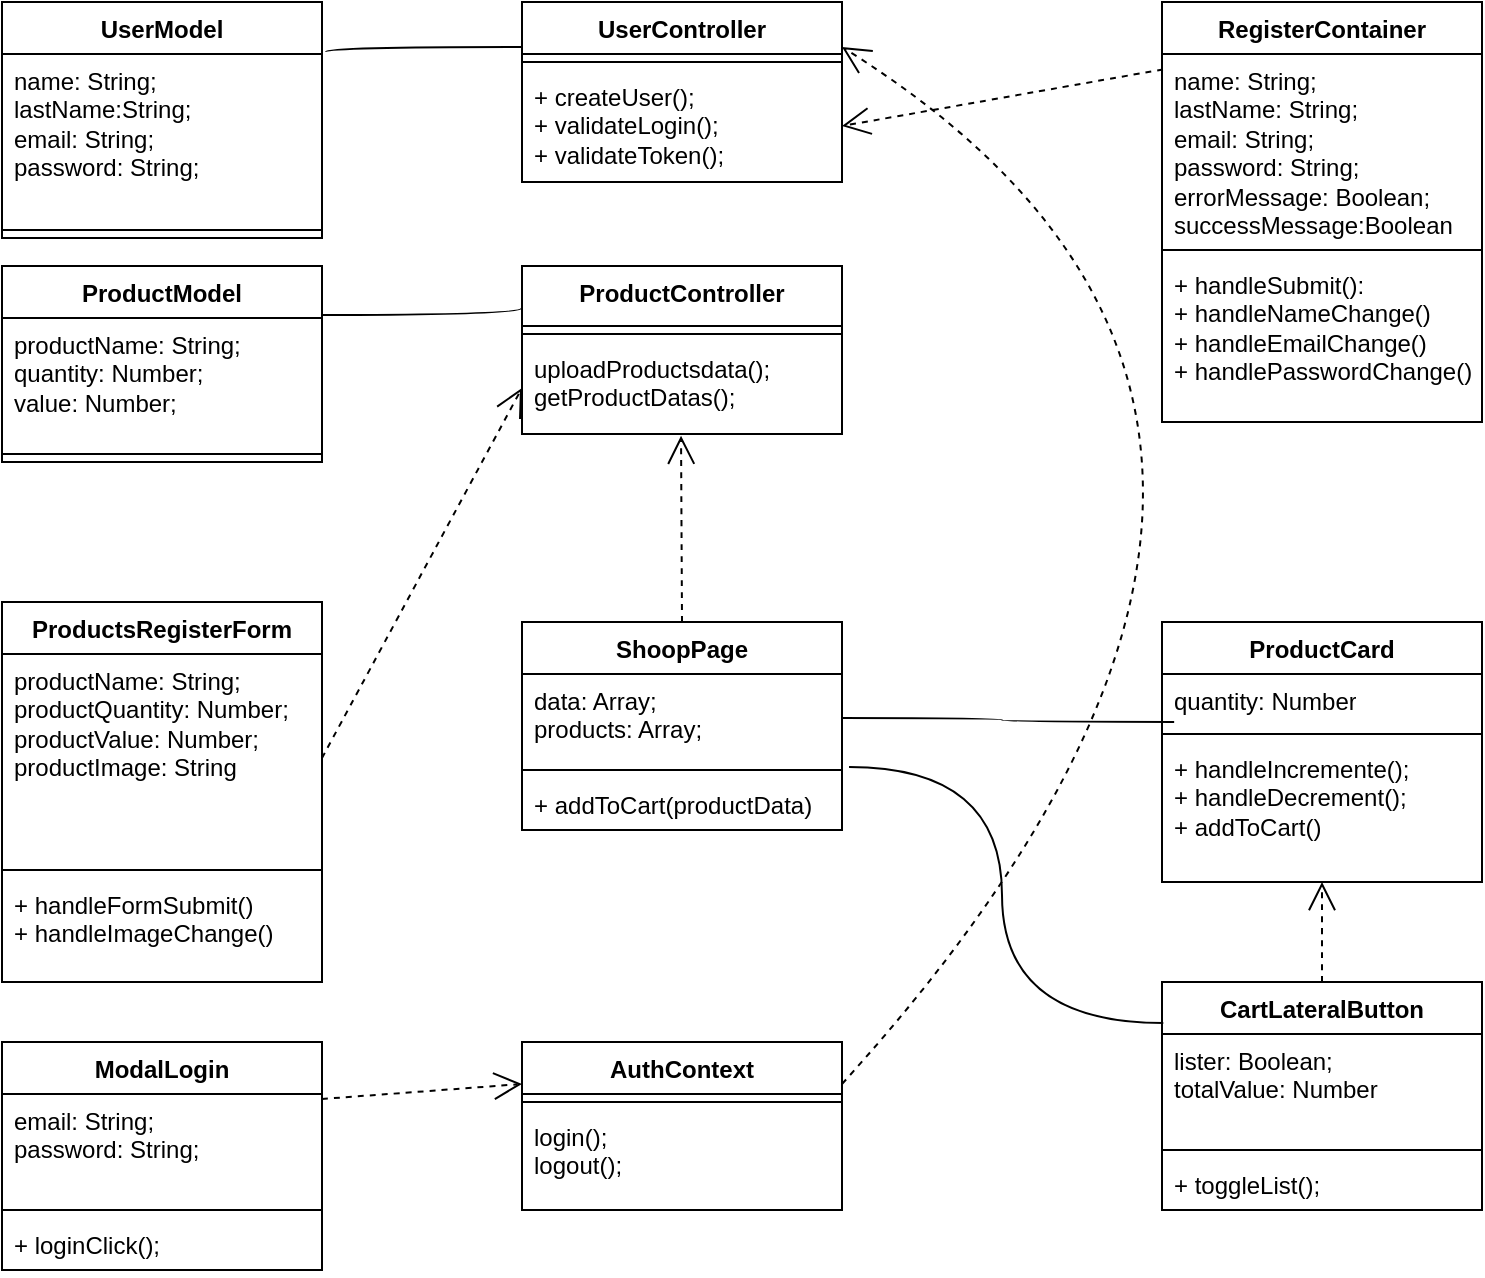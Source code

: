 <mxfile version="26.2.12">
  <diagram name="Página-1" id="Y1FP3HlPy7rzhgfdf_Ig">
    <mxGraphModel grid="1" page="1" gridSize="10" guides="1" tooltips="1" connect="1" arrows="1" fold="1" pageScale="1" pageWidth="827" pageHeight="1169" math="0" shadow="0">
      <root>
        <mxCell id="0" />
        <mxCell id="1" parent="0" />
        <mxCell id="P4cT8IHg-RiuVcusC7Rd-1" value="UserModel" style="swimlane;fontStyle=1;align=center;verticalAlign=top;childLayout=stackLayout;horizontal=1;startSize=26;horizontalStack=0;resizeParent=1;resizeParentMax=0;resizeLast=0;collapsible=1;marginBottom=0;whiteSpace=wrap;html=1;" vertex="1" parent="1">
          <mxGeometry x="60" y="430" width="160" height="118" as="geometry" />
        </mxCell>
        <mxCell id="P4cT8IHg-RiuVcusC7Rd-2" value="name: String;&lt;div&gt;lastName:String;&lt;/div&gt;&lt;div&gt;email: String;&lt;/div&gt;&lt;div&gt;password: String;&lt;/div&gt;" style="text;strokeColor=none;fillColor=none;align=left;verticalAlign=top;spacingLeft=4;spacingRight=4;overflow=hidden;rotatable=0;points=[[0,0.5],[1,0.5]];portConstraint=eastwest;whiteSpace=wrap;html=1;" vertex="1" parent="P4cT8IHg-RiuVcusC7Rd-1">
          <mxGeometry y="26" width="160" height="84" as="geometry" />
        </mxCell>
        <mxCell id="P4cT8IHg-RiuVcusC7Rd-3" value="" style="line;strokeWidth=1;fillColor=none;align=left;verticalAlign=middle;spacingTop=-1;spacingLeft=3;spacingRight=3;rotatable=0;labelPosition=right;points=[];portConstraint=eastwest;strokeColor=inherit;" vertex="1" parent="P4cT8IHg-RiuVcusC7Rd-1">
          <mxGeometry y="110" width="160" height="8" as="geometry" />
        </mxCell>
        <mxCell id="P4cT8IHg-RiuVcusC7Rd-5" value="ProductModel" style="swimlane;fontStyle=1;align=center;verticalAlign=top;childLayout=stackLayout;horizontal=1;startSize=26;horizontalStack=0;resizeParent=1;resizeParentMax=0;resizeLast=0;collapsible=1;marginBottom=0;whiteSpace=wrap;html=1;" vertex="1" parent="1">
          <mxGeometry x="60" y="562" width="160" height="98" as="geometry" />
        </mxCell>
        <mxCell id="P4cT8IHg-RiuVcusC7Rd-6" value="productName: String;&lt;div&gt;quantity: Number;&lt;/div&gt;&lt;div&gt;value: Number;&lt;/div&gt;" style="text;strokeColor=none;fillColor=none;align=left;verticalAlign=top;spacingLeft=4;spacingRight=4;overflow=hidden;rotatable=0;points=[[0,0.5],[1,0.5]];portConstraint=eastwest;whiteSpace=wrap;html=1;" vertex="1" parent="P4cT8IHg-RiuVcusC7Rd-5">
          <mxGeometry y="26" width="160" height="64" as="geometry" />
        </mxCell>
        <mxCell id="P4cT8IHg-RiuVcusC7Rd-7" value="" style="line;strokeWidth=1;fillColor=none;align=left;verticalAlign=middle;spacingTop=-1;spacingLeft=3;spacingRight=3;rotatable=0;labelPosition=right;points=[];portConstraint=eastwest;strokeColor=inherit;" vertex="1" parent="P4cT8IHg-RiuVcusC7Rd-5">
          <mxGeometry y="90" width="160" height="8" as="geometry" />
        </mxCell>
        <mxCell id="P4cT8IHg-RiuVcusC7Rd-9" value="ProductController" style="swimlane;fontStyle=1;align=center;verticalAlign=top;childLayout=stackLayout;horizontal=1;startSize=30;horizontalStack=0;resizeParent=1;resizeParentMax=0;resizeLast=0;collapsible=1;marginBottom=0;whiteSpace=wrap;html=1;" vertex="1" parent="1">
          <mxGeometry x="320" y="562" width="160" height="84" as="geometry" />
        </mxCell>
        <mxCell id="P4cT8IHg-RiuVcusC7Rd-11" value="" style="line;strokeWidth=1;fillColor=none;align=left;verticalAlign=middle;spacingTop=-1;spacingLeft=3;spacingRight=3;rotatable=0;labelPosition=right;points=[];portConstraint=eastwest;strokeColor=inherit;" vertex="1" parent="P4cT8IHg-RiuVcusC7Rd-9">
          <mxGeometry y="30" width="160" height="8" as="geometry" />
        </mxCell>
        <mxCell id="P4cT8IHg-RiuVcusC7Rd-12" value="uploadProductsdata();&lt;div&gt;getProductDatas();&lt;/div&gt;" style="text;strokeColor=none;fillColor=none;align=left;verticalAlign=top;spacingLeft=4;spacingRight=4;overflow=hidden;rotatable=0;points=[[0,0.5],[1,0.5]];portConstraint=eastwest;whiteSpace=wrap;html=1;" vertex="1" parent="P4cT8IHg-RiuVcusC7Rd-9">
          <mxGeometry y="38" width="160" height="46" as="geometry" />
        </mxCell>
        <mxCell id="P4cT8IHg-RiuVcusC7Rd-13" value="UserController" style="swimlane;fontStyle=1;align=center;verticalAlign=top;childLayout=stackLayout;horizontal=1;startSize=26;horizontalStack=0;resizeParent=1;resizeParentMax=0;resizeLast=0;collapsible=1;marginBottom=0;whiteSpace=wrap;html=1;" vertex="1" parent="1">
          <mxGeometry x="320" y="430" width="160" height="90" as="geometry" />
        </mxCell>
        <mxCell id="P4cT8IHg-RiuVcusC7Rd-15" value="" style="line;strokeWidth=1;fillColor=none;align=left;verticalAlign=middle;spacingTop=-1;spacingLeft=3;spacingRight=3;rotatable=0;labelPosition=right;points=[];portConstraint=eastwest;strokeColor=inherit;" vertex="1" parent="P4cT8IHg-RiuVcusC7Rd-13">
          <mxGeometry y="26" width="160" height="8" as="geometry" />
        </mxCell>
        <mxCell id="P4cT8IHg-RiuVcusC7Rd-16" value="+&amp;nbsp;createUser();&lt;div&gt;+&amp;nbsp;validateLogin();&lt;/div&gt;&lt;div&gt;+&amp;nbsp;validateToken();&lt;/div&gt;" style="text;strokeColor=none;fillColor=none;align=left;verticalAlign=top;spacingLeft=4;spacingRight=4;overflow=hidden;rotatable=0;points=[[0,0.5],[1,0.5]];portConstraint=eastwest;whiteSpace=wrap;html=1;" vertex="1" parent="P4cT8IHg-RiuVcusC7Rd-13">
          <mxGeometry y="34" width="160" height="56" as="geometry" />
        </mxCell>
        <mxCell id="SzqjxHG-AdRgiQ825ZQZ-1" value="AuthContext" style="swimlane;fontStyle=1;align=center;verticalAlign=top;childLayout=stackLayout;horizontal=1;startSize=26;horizontalStack=0;resizeParent=1;resizeParentMax=0;resizeLast=0;collapsible=1;marginBottom=0;whiteSpace=wrap;html=1;" vertex="1" parent="1">
          <mxGeometry x="320" y="950" width="160" height="84" as="geometry" />
        </mxCell>
        <mxCell id="SzqjxHG-AdRgiQ825ZQZ-3" value="" style="line;strokeWidth=1;fillColor=none;align=left;verticalAlign=middle;spacingTop=-1;spacingLeft=3;spacingRight=3;rotatable=0;labelPosition=right;points=[];portConstraint=eastwest;strokeColor=inherit;" vertex="1" parent="SzqjxHG-AdRgiQ825ZQZ-1">
          <mxGeometry y="26" width="160" height="8" as="geometry" />
        </mxCell>
        <mxCell id="SzqjxHG-AdRgiQ825ZQZ-4" value="login();&lt;div&gt;logout();&lt;/div&gt;" style="text;strokeColor=none;fillColor=none;align=left;verticalAlign=top;spacingLeft=4;spacingRight=4;overflow=hidden;rotatable=0;points=[[0,0.5],[1,0.5]];portConstraint=eastwest;whiteSpace=wrap;html=1;" vertex="1" parent="SzqjxHG-AdRgiQ825ZQZ-1">
          <mxGeometry y="34" width="160" height="50" as="geometry" />
        </mxCell>
        <mxCell id="SzqjxHG-AdRgiQ825ZQZ-13" value="ModalLogin" style="swimlane;fontStyle=1;align=center;verticalAlign=top;childLayout=stackLayout;horizontal=1;startSize=26;horizontalStack=0;resizeParent=1;resizeParentMax=0;resizeLast=0;collapsible=1;marginBottom=0;whiteSpace=wrap;html=1;" vertex="1" parent="1">
          <mxGeometry x="60" y="950" width="160" height="114" as="geometry" />
        </mxCell>
        <mxCell id="SzqjxHG-AdRgiQ825ZQZ-14" value="email: String;&lt;div&gt;password: String;&lt;/div&gt;" style="text;strokeColor=none;fillColor=none;align=left;verticalAlign=top;spacingLeft=4;spacingRight=4;overflow=hidden;rotatable=0;points=[[0,0.5],[1,0.5]];portConstraint=eastwest;whiteSpace=wrap;html=1;" vertex="1" parent="SzqjxHG-AdRgiQ825ZQZ-13">
          <mxGeometry y="26" width="160" height="54" as="geometry" />
        </mxCell>
        <mxCell id="SzqjxHG-AdRgiQ825ZQZ-15" value="" style="line;strokeWidth=1;fillColor=none;align=left;verticalAlign=middle;spacingTop=-1;spacingLeft=3;spacingRight=3;rotatable=0;labelPosition=right;points=[];portConstraint=eastwest;strokeColor=inherit;" vertex="1" parent="SzqjxHG-AdRgiQ825ZQZ-13">
          <mxGeometry y="80" width="160" height="8" as="geometry" />
        </mxCell>
        <mxCell id="SzqjxHG-AdRgiQ825ZQZ-16" value="+ loginClick();" style="text;strokeColor=none;fillColor=none;align=left;verticalAlign=top;spacingLeft=4;spacingRight=4;overflow=hidden;rotatable=0;points=[[0,0.5],[1,0.5]];portConstraint=eastwest;whiteSpace=wrap;html=1;" vertex="1" parent="SzqjxHG-AdRgiQ825ZQZ-13">
          <mxGeometry y="88" width="160" height="26" as="geometry" />
        </mxCell>
        <mxCell id="SzqjxHG-AdRgiQ825ZQZ-17" value="ProductsRegisterForm" style="swimlane;fontStyle=1;align=center;verticalAlign=top;childLayout=stackLayout;horizontal=1;startSize=26;horizontalStack=0;resizeParent=1;resizeParentMax=0;resizeLast=0;collapsible=1;marginBottom=0;whiteSpace=wrap;html=1;" vertex="1" parent="1">
          <mxGeometry x="60" y="730" width="160" height="190" as="geometry" />
        </mxCell>
        <mxCell id="SzqjxHG-AdRgiQ825ZQZ-18" value="productName: String;&lt;div&gt;productQuantity: Number;&lt;/div&gt;&lt;div&gt;productValue: Number;&lt;/div&gt;&lt;div&gt;productImage: String&lt;/div&gt;" style="text;strokeColor=none;fillColor=none;align=left;verticalAlign=top;spacingLeft=4;spacingRight=4;overflow=hidden;rotatable=0;points=[[0,0.5],[1,0.5]];portConstraint=eastwest;whiteSpace=wrap;html=1;" vertex="1" parent="SzqjxHG-AdRgiQ825ZQZ-17">
          <mxGeometry y="26" width="160" height="104" as="geometry" />
        </mxCell>
        <mxCell id="SzqjxHG-AdRgiQ825ZQZ-19" value="" style="line;strokeWidth=1;fillColor=none;align=left;verticalAlign=middle;spacingTop=-1;spacingLeft=3;spacingRight=3;rotatable=0;labelPosition=right;points=[];portConstraint=eastwest;strokeColor=inherit;" vertex="1" parent="SzqjxHG-AdRgiQ825ZQZ-17">
          <mxGeometry y="130" width="160" height="8" as="geometry" />
        </mxCell>
        <mxCell id="SzqjxHG-AdRgiQ825ZQZ-20" value="&lt;div&gt;+ handleFormSubmit()&lt;/div&gt;&lt;div&gt;+ handleImageChange()&lt;/div&gt;" style="text;strokeColor=none;fillColor=none;align=left;verticalAlign=top;spacingLeft=4;spacingRight=4;overflow=hidden;rotatable=0;points=[[0,0.5],[1,0.5]];portConstraint=eastwest;whiteSpace=wrap;html=1;" vertex="1" parent="SzqjxHG-AdRgiQ825ZQZ-17">
          <mxGeometry y="138" width="160" height="52" as="geometry" />
        </mxCell>
        <mxCell id="SzqjxHG-AdRgiQ825ZQZ-21" value="ShoopPage" style="swimlane;fontStyle=1;align=center;verticalAlign=top;childLayout=stackLayout;horizontal=1;startSize=26;horizontalStack=0;resizeParent=1;resizeParentMax=0;resizeLast=0;collapsible=1;marginBottom=0;whiteSpace=wrap;html=1;" vertex="1" parent="1">
          <mxGeometry x="320" y="740" width="160" height="104" as="geometry" />
        </mxCell>
        <mxCell id="SzqjxHG-AdRgiQ825ZQZ-22" value="data: Array;&lt;div&gt;products: Array;&lt;/div&gt;" style="text;strokeColor=none;fillColor=none;align=left;verticalAlign=top;spacingLeft=4;spacingRight=4;overflow=hidden;rotatable=0;points=[[0,0.5],[1,0.5]];portConstraint=eastwest;whiteSpace=wrap;html=1;" vertex="1" parent="SzqjxHG-AdRgiQ825ZQZ-21">
          <mxGeometry y="26" width="160" height="44" as="geometry" />
        </mxCell>
        <mxCell id="SzqjxHG-AdRgiQ825ZQZ-23" value="" style="line;strokeWidth=1;fillColor=none;align=left;verticalAlign=middle;spacingTop=-1;spacingLeft=3;spacingRight=3;rotatable=0;labelPosition=right;points=[];portConstraint=eastwest;strokeColor=inherit;" vertex="1" parent="SzqjxHG-AdRgiQ825ZQZ-21">
          <mxGeometry y="70" width="160" height="8" as="geometry" />
        </mxCell>
        <mxCell id="SzqjxHG-AdRgiQ825ZQZ-24" value="+&amp;nbsp;addToCart(productData)" style="text;strokeColor=none;fillColor=none;align=left;verticalAlign=top;spacingLeft=4;spacingRight=4;overflow=hidden;rotatable=0;points=[[0,0.5],[1,0.5]];portConstraint=eastwest;whiteSpace=wrap;html=1;" vertex="1" parent="SzqjxHG-AdRgiQ825ZQZ-21">
          <mxGeometry y="78" width="160" height="26" as="geometry" />
        </mxCell>
        <mxCell id="SzqjxHG-AdRgiQ825ZQZ-25" value="RegisterContainer" style="swimlane;fontStyle=1;align=center;verticalAlign=top;childLayout=stackLayout;horizontal=1;startSize=26;horizontalStack=0;resizeParent=1;resizeParentMax=0;resizeLast=0;collapsible=1;marginBottom=0;whiteSpace=wrap;html=1;" vertex="1" parent="1">
          <mxGeometry x="640" y="430" width="160" height="210" as="geometry" />
        </mxCell>
        <mxCell id="SzqjxHG-AdRgiQ825ZQZ-26" value="&lt;div&gt;name: String;&amp;nbsp;&amp;nbsp;&lt;/div&gt;&lt;div&gt;lastName: String;&amp;nbsp;&amp;nbsp;&lt;/div&gt;&lt;div&gt;email: String;&lt;/div&gt;&lt;div&gt;&lt;span style=&quot;background-color: transparent; color: light-dark(rgb(0, 0, 0), rgb(255, 255, 255));&quot;&gt;password: String;&lt;/span&gt;&lt;/div&gt;&lt;div&gt;errorMessage: Boolean;&amp;nbsp;&amp;nbsp;&lt;/div&gt;&lt;div&gt;successMessage:Boolean&lt;/div&gt;" style="text;strokeColor=none;fillColor=none;align=left;verticalAlign=top;spacingLeft=4;spacingRight=4;overflow=hidden;rotatable=0;points=[[0,0.5],[1,0.5]];portConstraint=eastwest;whiteSpace=wrap;html=1;" vertex="1" parent="SzqjxHG-AdRgiQ825ZQZ-25">
          <mxGeometry y="26" width="160" height="94" as="geometry" />
        </mxCell>
        <mxCell id="SzqjxHG-AdRgiQ825ZQZ-27" value="" style="line;strokeWidth=1;fillColor=none;align=left;verticalAlign=middle;spacingTop=-1;spacingLeft=3;spacingRight=3;rotatable=0;labelPosition=right;points=[];portConstraint=eastwest;strokeColor=inherit;" vertex="1" parent="SzqjxHG-AdRgiQ825ZQZ-25">
          <mxGeometry y="120" width="160" height="8" as="geometry" />
        </mxCell>
        <mxCell id="SzqjxHG-AdRgiQ825ZQZ-28" value="&lt;div&gt;+ handleSubmit():&lt;/div&gt;&lt;div&gt;+ handleNameChange()&lt;/div&gt;&lt;div&gt;+ handleEmailChange()&lt;/div&gt;&lt;div&gt;+ handlePasswordChange()&lt;/div&gt;" style="text;strokeColor=none;fillColor=none;align=left;verticalAlign=top;spacingLeft=4;spacingRight=4;overflow=hidden;rotatable=0;points=[[0,0.5],[1,0.5]];portConstraint=eastwest;whiteSpace=wrap;html=1;" vertex="1" parent="SzqjxHG-AdRgiQ825ZQZ-25">
          <mxGeometry y="128" width="160" height="82" as="geometry" />
        </mxCell>
        <mxCell id="4yOyN7AzZEc8oYdd8Ltr-21" value="CartLateralButton" style="swimlane;fontStyle=1;align=center;verticalAlign=top;childLayout=stackLayout;horizontal=1;startSize=26;horizontalStack=0;resizeParent=1;resizeParentMax=0;resizeLast=0;collapsible=1;marginBottom=0;whiteSpace=wrap;html=1;" vertex="1" parent="1">
          <mxGeometry x="640" y="920" width="160" height="114" as="geometry" />
        </mxCell>
        <mxCell id="4yOyN7AzZEc8oYdd8Ltr-22" value="lister: Boolean;&lt;div&gt;totalValue: Number&lt;/div&gt;" style="text;strokeColor=none;fillColor=none;align=left;verticalAlign=top;spacingLeft=4;spacingRight=4;overflow=hidden;rotatable=0;points=[[0,0.5],[1,0.5]];portConstraint=eastwest;whiteSpace=wrap;html=1;" vertex="1" parent="4yOyN7AzZEc8oYdd8Ltr-21">
          <mxGeometry y="26" width="160" height="54" as="geometry" />
        </mxCell>
        <mxCell id="4yOyN7AzZEc8oYdd8Ltr-23" value="" style="line;strokeWidth=1;fillColor=none;align=left;verticalAlign=middle;spacingTop=-1;spacingLeft=3;spacingRight=3;rotatable=0;labelPosition=right;points=[];portConstraint=eastwest;strokeColor=inherit;" vertex="1" parent="4yOyN7AzZEc8oYdd8Ltr-21">
          <mxGeometry y="80" width="160" height="8" as="geometry" />
        </mxCell>
        <mxCell id="4yOyN7AzZEc8oYdd8Ltr-24" value="+ toggleList();" style="text;strokeColor=none;fillColor=none;align=left;verticalAlign=top;spacingLeft=4;spacingRight=4;overflow=hidden;rotatable=0;points=[[0,0.5],[1,0.5]];portConstraint=eastwest;whiteSpace=wrap;html=1;" vertex="1" parent="4yOyN7AzZEc8oYdd8Ltr-21">
          <mxGeometry y="88" width="160" height="26" as="geometry" />
        </mxCell>
        <mxCell id="4yOyN7AzZEc8oYdd8Ltr-25" value="ProductCard" style="swimlane;fontStyle=1;align=center;verticalAlign=top;childLayout=stackLayout;horizontal=1;startSize=26;horizontalStack=0;resizeParent=1;resizeParentMax=0;resizeLast=0;collapsible=1;marginBottom=0;whiteSpace=wrap;html=1;" vertex="1" parent="1">
          <mxGeometry x="640" y="740" width="160" height="130" as="geometry" />
        </mxCell>
        <mxCell id="4yOyN7AzZEc8oYdd8Ltr-26" value="quantity: Number" style="text;strokeColor=none;fillColor=none;align=left;verticalAlign=top;spacingLeft=4;spacingRight=4;overflow=hidden;rotatable=0;points=[[0,0.5],[1,0.5]];portConstraint=eastwest;whiteSpace=wrap;html=1;" vertex="1" parent="4yOyN7AzZEc8oYdd8Ltr-25">
          <mxGeometry y="26" width="160" height="26" as="geometry" />
        </mxCell>
        <mxCell id="4yOyN7AzZEc8oYdd8Ltr-27" value="" style="line;strokeWidth=1;fillColor=none;align=left;verticalAlign=middle;spacingTop=-1;spacingLeft=3;spacingRight=3;rotatable=0;labelPosition=right;points=[];portConstraint=eastwest;strokeColor=inherit;" vertex="1" parent="4yOyN7AzZEc8oYdd8Ltr-25">
          <mxGeometry y="52" width="160" height="8" as="geometry" />
        </mxCell>
        <mxCell id="4yOyN7AzZEc8oYdd8Ltr-28" value="+ handleIncremente();&lt;div&gt;+ handleDecrement();&lt;/div&gt;&lt;div&gt;+ addToCart()&lt;/div&gt;" style="text;strokeColor=none;fillColor=none;align=left;verticalAlign=top;spacingLeft=4;spacingRight=4;overflow=hidden;rotatable=0;points=[[0,0.5],[1,0.5]];portConstraint=eastwest;whiteSpace=wrap;html=1;" vertex="1" parent="4yOyN7AzZEc8oYdd8Ltr-25">
          <mxGeometry y="60" width="160" height="70" as="geometry" />
        </mxCell>
        <mxCell id="TNGJdtPsFD_Fr38GxqO2-15" value="" style="endArrow=open;endSize=12;dashed=1;html=1;rounded=0;fontSize=12;curved=1;exitX=0.5;exitY=0;exitDx=0;exitDy=0;entryX=0.497;entryY=1.019;entryDx=0;entryDy=0;entryPerimeter=0;" edge="1" parent="1" source="SzqjxHG-AdRgiQ825ZQZ-21" target="P4cT8IHg-RiuVcusC7Rd-12">
          <mxGeometry width="160" relative="1" as="geometry">
            <mxPoint x="-460" y="1160" as="sourcePoint" />
            <mxPoint x="401" y="652" as="targetPoint" />
          </mxGeometry>
        </mxCell>
        <mxCell id="TNGJdtPsFD_Fr38GxqO2-19" value="" style="endArrow=open;endSize=12;dashed=1;html=1;rounded=0;fontSize=12;curved=1;exitX=1;exitY=0.25;exitDx=0;exitDy=0;entryX=1;entryY=0.25;entryDx=0;entryDy=0;" edge="1" parent="1" source="SzqjxHG-AdRgiQ825ZQZ-1" target="P4cT8IHg-RiuVcusC7Rd-13">
          <mxGeometry width="160" relative="1" as="geometry">
            <mxPoint x="650" y="750" as="sourcePoint" />
            <mxPoint x="810" y="750" as="targetPoint" />
            <Array as="points">
              <mxPoint x="780" y="640" />
            </Array>
          </mxGeometry>
        </mxCell>
        <mxCell id="TNGJdtPsFD_Fr38GxqO2-20" value="" style="endArrow=none;html=1;edgeStyle=orthogonalEdgeStyle;rounded=0;fontSize=12;startSize=8;endSize=8;curved=1;entryX=0;entryY=0.25;entryDx=0;entryDy=0;exitX=1;exitY=0.25;exitDx=0;exitDy=0;" edge="1" parent="1" source="P4cT8IHg-RiuVcusC7Rd-5" target="P4cT8IHg-RiuVcusC7Rd-9">
          <mxGeometry relative="1" as="geometry">
            <mxPoint x="-170" y="810" as="sourcePoint" />
            <mxPoint x="-10" y="810" as="targetPoint" />
            <Array as="points">
              <mxPoint x="320" y="587" />
            </Array>
          </mxGeometry>
        </mxCell>
        <mxCell id="TNGJdtPsFD_Fr38GxqO2-24" value="" style="endArrow=none;html=1;edgeStyle=orthogonalEdgeStyle;rounded=0;fontSize=12;startSize=8;endSize=8;curved=1;entryX=0;entryY=0.25;entryDx=0;entryDy=0;exitX=1.012;exitY=-0.013;exitDx=0;exitDy=0;exitPerimeter=0;" edge="1" parent="1" source="P4cT8IHg-RiuVcusC7Rd-2" target="P4cT8IHg-RiuVcusC7Rd-13">
          <mxGeometry relative="1" as="geometry">
            <mxPoint x="-80" y="760" as="sourcePoint" />
            <mxPoint x="80" y="760" as="targetPoint" />
            <Array as="points">
              <mxPoint x="222" y="453" />
            </Array>
          </mxGeometry>
        </mxCell>
        <mxCell id="TNGJdtPsFD_Fr38GxqO2-27" value="" style="endArrow=open;endSize=12;dashed=1;html=1;rounded=0;fontSize=12;curved=1;entryX=0;entryY=0.25;entryDx=0;entryDy=0;exitX=1;exitY=0.25;exitDx=0;exitDy=0;" edge="1" parent="1" source="SzqjxHG-AdRgiQ825ZQZ-13" target="SzqjxHG-AdRgiQ825ZQZ-1">
          <mxGeometry width="160" relative="1" as="geometry">
            <mxPoint x="-210" y="1220" as="sourcePoint" />
            <mxPoint x="-50" y="1220" as="targetPoint" />
          </mxGeometry>
        </mxCell>
        <mxCell id="TNGJdtPsFD_Fr38GxqO2-29" value="" style="endArrow=none;html=1;edgeStyle=orthogonalEdgeStyle;rounded=0;fontSize=12;startSize=8;endSize=8;curved=1;entryX=0.004;entryY=0.18;entryDx=0;entryDy=0;entryPerimeter=0;exitX=1.022;exitY=1.057;exitDx=0;exitDy=0;exitPerimeter=0;" edge="1" parent="1" source="SzqjxHG-AdRgiQ825ZQZ-22" target="4yOyN7AzZEc8oYdd8Ltr-21">
          <mxGeometry relative="1" as="geometry">
            <mxPoint x="-150" y="970" as="sourcePoint" />
            <mxPoint x="10" y="970" as="targetPoint" />
          </mxGeometry>
        </mxCell>
        <mxCell id="TNGJdtPsFD_Fr38GxqO2-32" value="" style="endArrow=open;endSize=12;dashed=1;html=1;rounded=0;fontSize=12;curved=1;exitX=0.5;exitY=0;exitDx=0;exitDy=0;" edge="1" parent="1" source="4yOyN7AzZEc8oYdd8Ltr-21">
          <mxGeometry width="160" relative="1" as="geometry">
            <mxPoint x="-180" y="920" as="sourcePoint" />
            <mxPoint x="720" y="870" as="targetPoint" />
          </mxGeometry>
        </mxCell>
        <mxCell id="TNGJdtPsFD_Fr38GxqO2-33" value="" style="endArrow=none;html=1;edgeStyle=orthogonalEdgeStyle;rounded=0;fontSize=12;startSize=8;endSize=8;curved=1;exitX=1;exitY=0.5;exitDx=0;exitDy=0;entryX=0.038;entryY=0.921;entryDx=0;entryDy=0;entryPerimeter=0;" edge="1" parent="1" source="SzqjxHG-AdRgiQ825ZQZ-22" target="4yOyN7AzZEc8oYdd8Ltr-26">
          <mxGeometry relative="1" as="geometry">
            <mxPoint x="480" y="791.41" as="sourcePoint" />
            <mxPoint x="640" y="791.41" as="targetPoint" />
          </mxGeometry>
        </mxCell>
        <mxCell id="TNGJdtPsFD_Fr38GxqO2-36" value="" style="endArrow=open;endSize=12;dashed=1;html=1;rounded=0;fontSize=12;curved=1;exitX=0.003;exitY=0.082;exitDx=0;exitDy=0;exitPerimeter=0;entryX=1;entryY=0.5;entryDx=0;entryDy=0;" edge="1" parent="1" source="SzqjxHG-AdRgiQ825ZQZ-26" target="P4cT8IHg-RiuVcusC7Rd-16">
          <mxGeometry x="-0.002" width="160" relative="1" as="geometry">
            <mxPoint x="430" y="1310" as="sourcePoint" />
            <mxPoint x="480" y="1009" as="targetPoint" />
            <mxPoint as="offset" />
          </mxGeometry>
        </mxCell>
        <mxCell id="TNGJdtPsFD_Fr38GxqO2-37" value="" style="endArrow=open;endSize=12;dashed=1;html=1;rounded=0;fontSize=12;curved=1;entryX=0;entryY=0.5;entryDx=0;entryDy=0;exitX=1;exitY=0.5;exitDx=0;exitDy=0;" edge="1" parent="1" source="SzqjxHG-AdRgiQ825ZQZ-18" target="P4cT8IHg-RiuVcusC7Rd-12">
          <mxGeometry width="160" relative="1" as="geometry">
            <mxPoint x="-130" y="860" as="sourcePoint" />
            <mxPoint x="30" y="860" as="targetPoint" />
          </mxGeometry>
        </mxCell>
      </root>
    </mxGraphModel>
  </diagram>
</mxfile>
